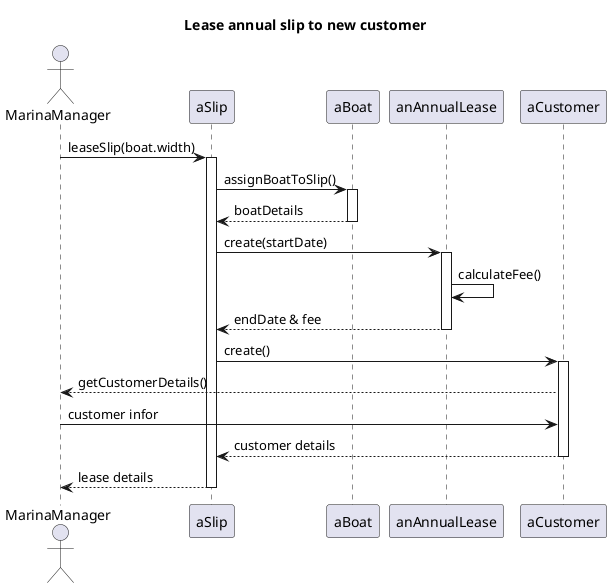 @startuml 

title Lease annual slip to new customer
actor MarinaManager

participant aSlip 
participant aBoat 

MarinaManager -> aSlip : leaseSlip(boat.width)
activate aSlip

aSlip -> aBoat : assignBoatToSlip()
activate aBoat
aBoat --> aSlip : boatDetails
deactivate aBoat

aSlip -> anAnnualLease : create(startDate)
activate anAnnualLease
anAnnualLease -> anAnnualLease : calculateFee()
anAnnualLease --> aSlip : endDate & fee
deactivate anAnnualLease

aSlip -> aCustomer : create()
activate aCustomer
aCustomer --> MarinaManager : getCustomerDetails()
MarinaManager -> aCustomer : customer infor
aCustomer --> aSlip : customer details
deactivate aCustomer

aSlip --> MarinaManager : lease details
deactivate aSlip


@enduml
